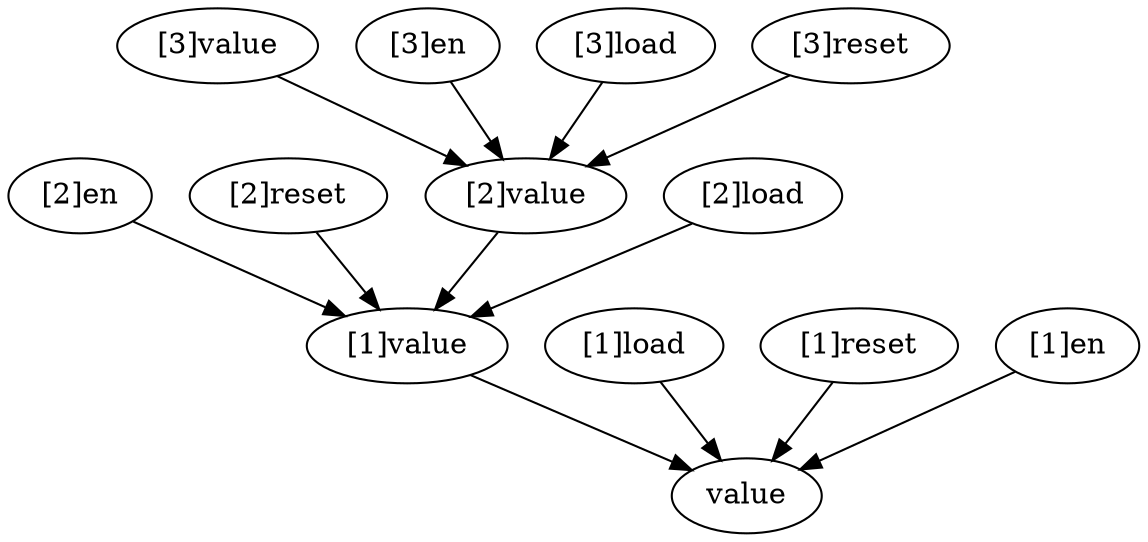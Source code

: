 strict digraph "" {
	"[2]en"	 [complexity=5,
		importance=1.375,
		rank=0.275];
	"[1]value"	 [complexity=4,
		importance=1.25,
		rank=0.3125];
	"[2]en" -> "[1]value";
	"[2]reset"	 [complexity=5,
		importance=3.875,
		rank=0.775];
	"[2]reset" -> "[1]value";
	"[3]value"	 [complexity=8,
		importance=2.5,
		rank=0.3125];
	"[2]value"	 [complexity=6,
		importance=1.875,
		rank=0.3125];
	"[3]value" -> "[2]value";
	"[3]en"	 [complexity=7,
		importance=2.0,
		rank=0.285714285714];
	"[3]en" -> "[2]value";
	value	 [complexity=2,
		importance=0.625,
		rank=0.3125];
	"[1]value" -> value;
	"[1]load"	 [complexity=3,
		importance=1.375,
		rank=0.458333333333];
	"[1]load" -> value;
	"[2]load"	 [complexity=5,
		importance=2.625,
		rank=0.525];
	"[2]load" -> "[1]value";
	"[3]load"	 [complexity=7,
		importance=3.875,
		rank=0.553571428571];
	"[3]load" -> "[2]value";
	"[1]reset"	 [complexity=3,
		importance=2.0,
		rank=0.666666666667];
	"[1]reset" -> value;
	"[3]reset"	 [complexity=7,
		importance=5.75,
		rank=0.821428571429];
	"[3]reset" -> "[2]value";
	"[1]en"	 [complexity=3,
		importance=0.75,
		rank=0.25];
	"[1]en" -> value;
	"[2]value" -> "[1]value";
}
